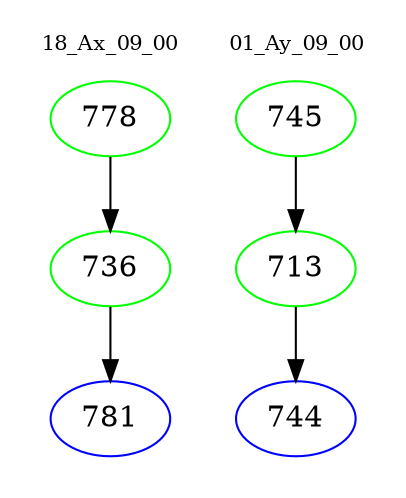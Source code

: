 digraph{
subgraph cluster_0 {
color = white
label = "18_Ax_09_00";
fontsize=10;
T0_778 [label="778", color="green"]
T0_778 -> T0_736 [color="black"]
T0_736 [label="736", color="green"]
T0_736 -> T0_781 [color="black"]
T0_781 [label="781", color="blue"]
}
subgraph cluster_1 {
color = white
label = "01_Ay_09_00";
fontsize=10;
T1_745 [label="745", color="green"]
T1_745 -> T1_713 [color="black"]
T1_713 [label="713", color="green"]
T1_713 -> T1_744 [color="black"]
T1_744 [label="744", color="blue"]
}
}
